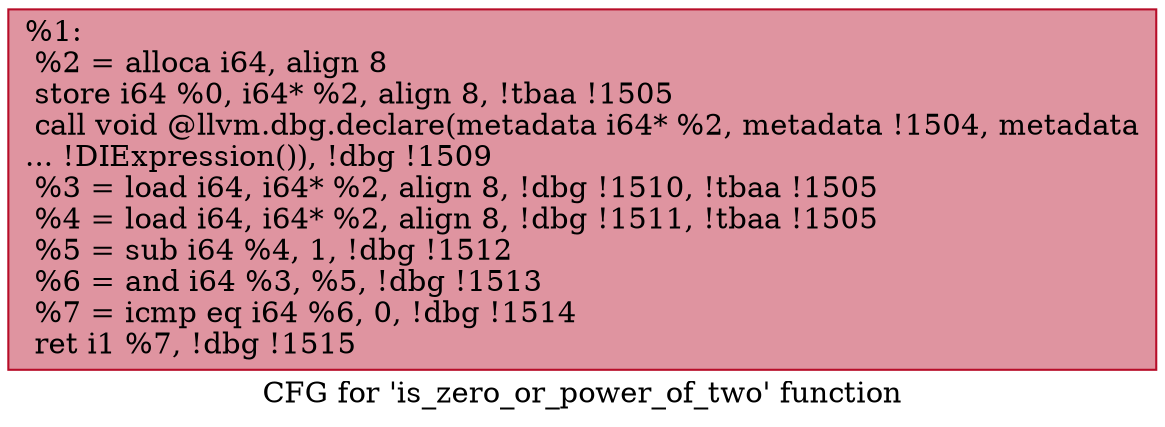 digraph "CFG for 'is_zero_or_power_of_two' function" {
	label="CFG for 'is_zero_or_power_of_two' function";

	Node0x16f42e0 [shape=record,color="#b70d28ff", style=filled, fillcolor="#b70d2870",label="{%1:\l  %2 = alloca i64, align 8\l  store i64 %0, i64* %2, align 8, !tbaa !1505\l  call void @llvm.dbg.declare(metadata i64* %2, metadata !1504, metadata\l... !DIExpression()), !dbg !1509\l  %3 = load i64, i64* %2, align 8, !dbg !1510, !tbaa !1505\l  %4 = load i64, i64* %2, align 8, !dbg !1511, !tbaa !1505\l  %5 = sub i64 %4, 1, !dbg !1512\l  %6 = and i64 %3, %5, !dbg !1513\l  %7 = icmp eq i64 %6, 0, !dbg !1514\l  ret i1 %7, !dbg !1515\l}"];
}
